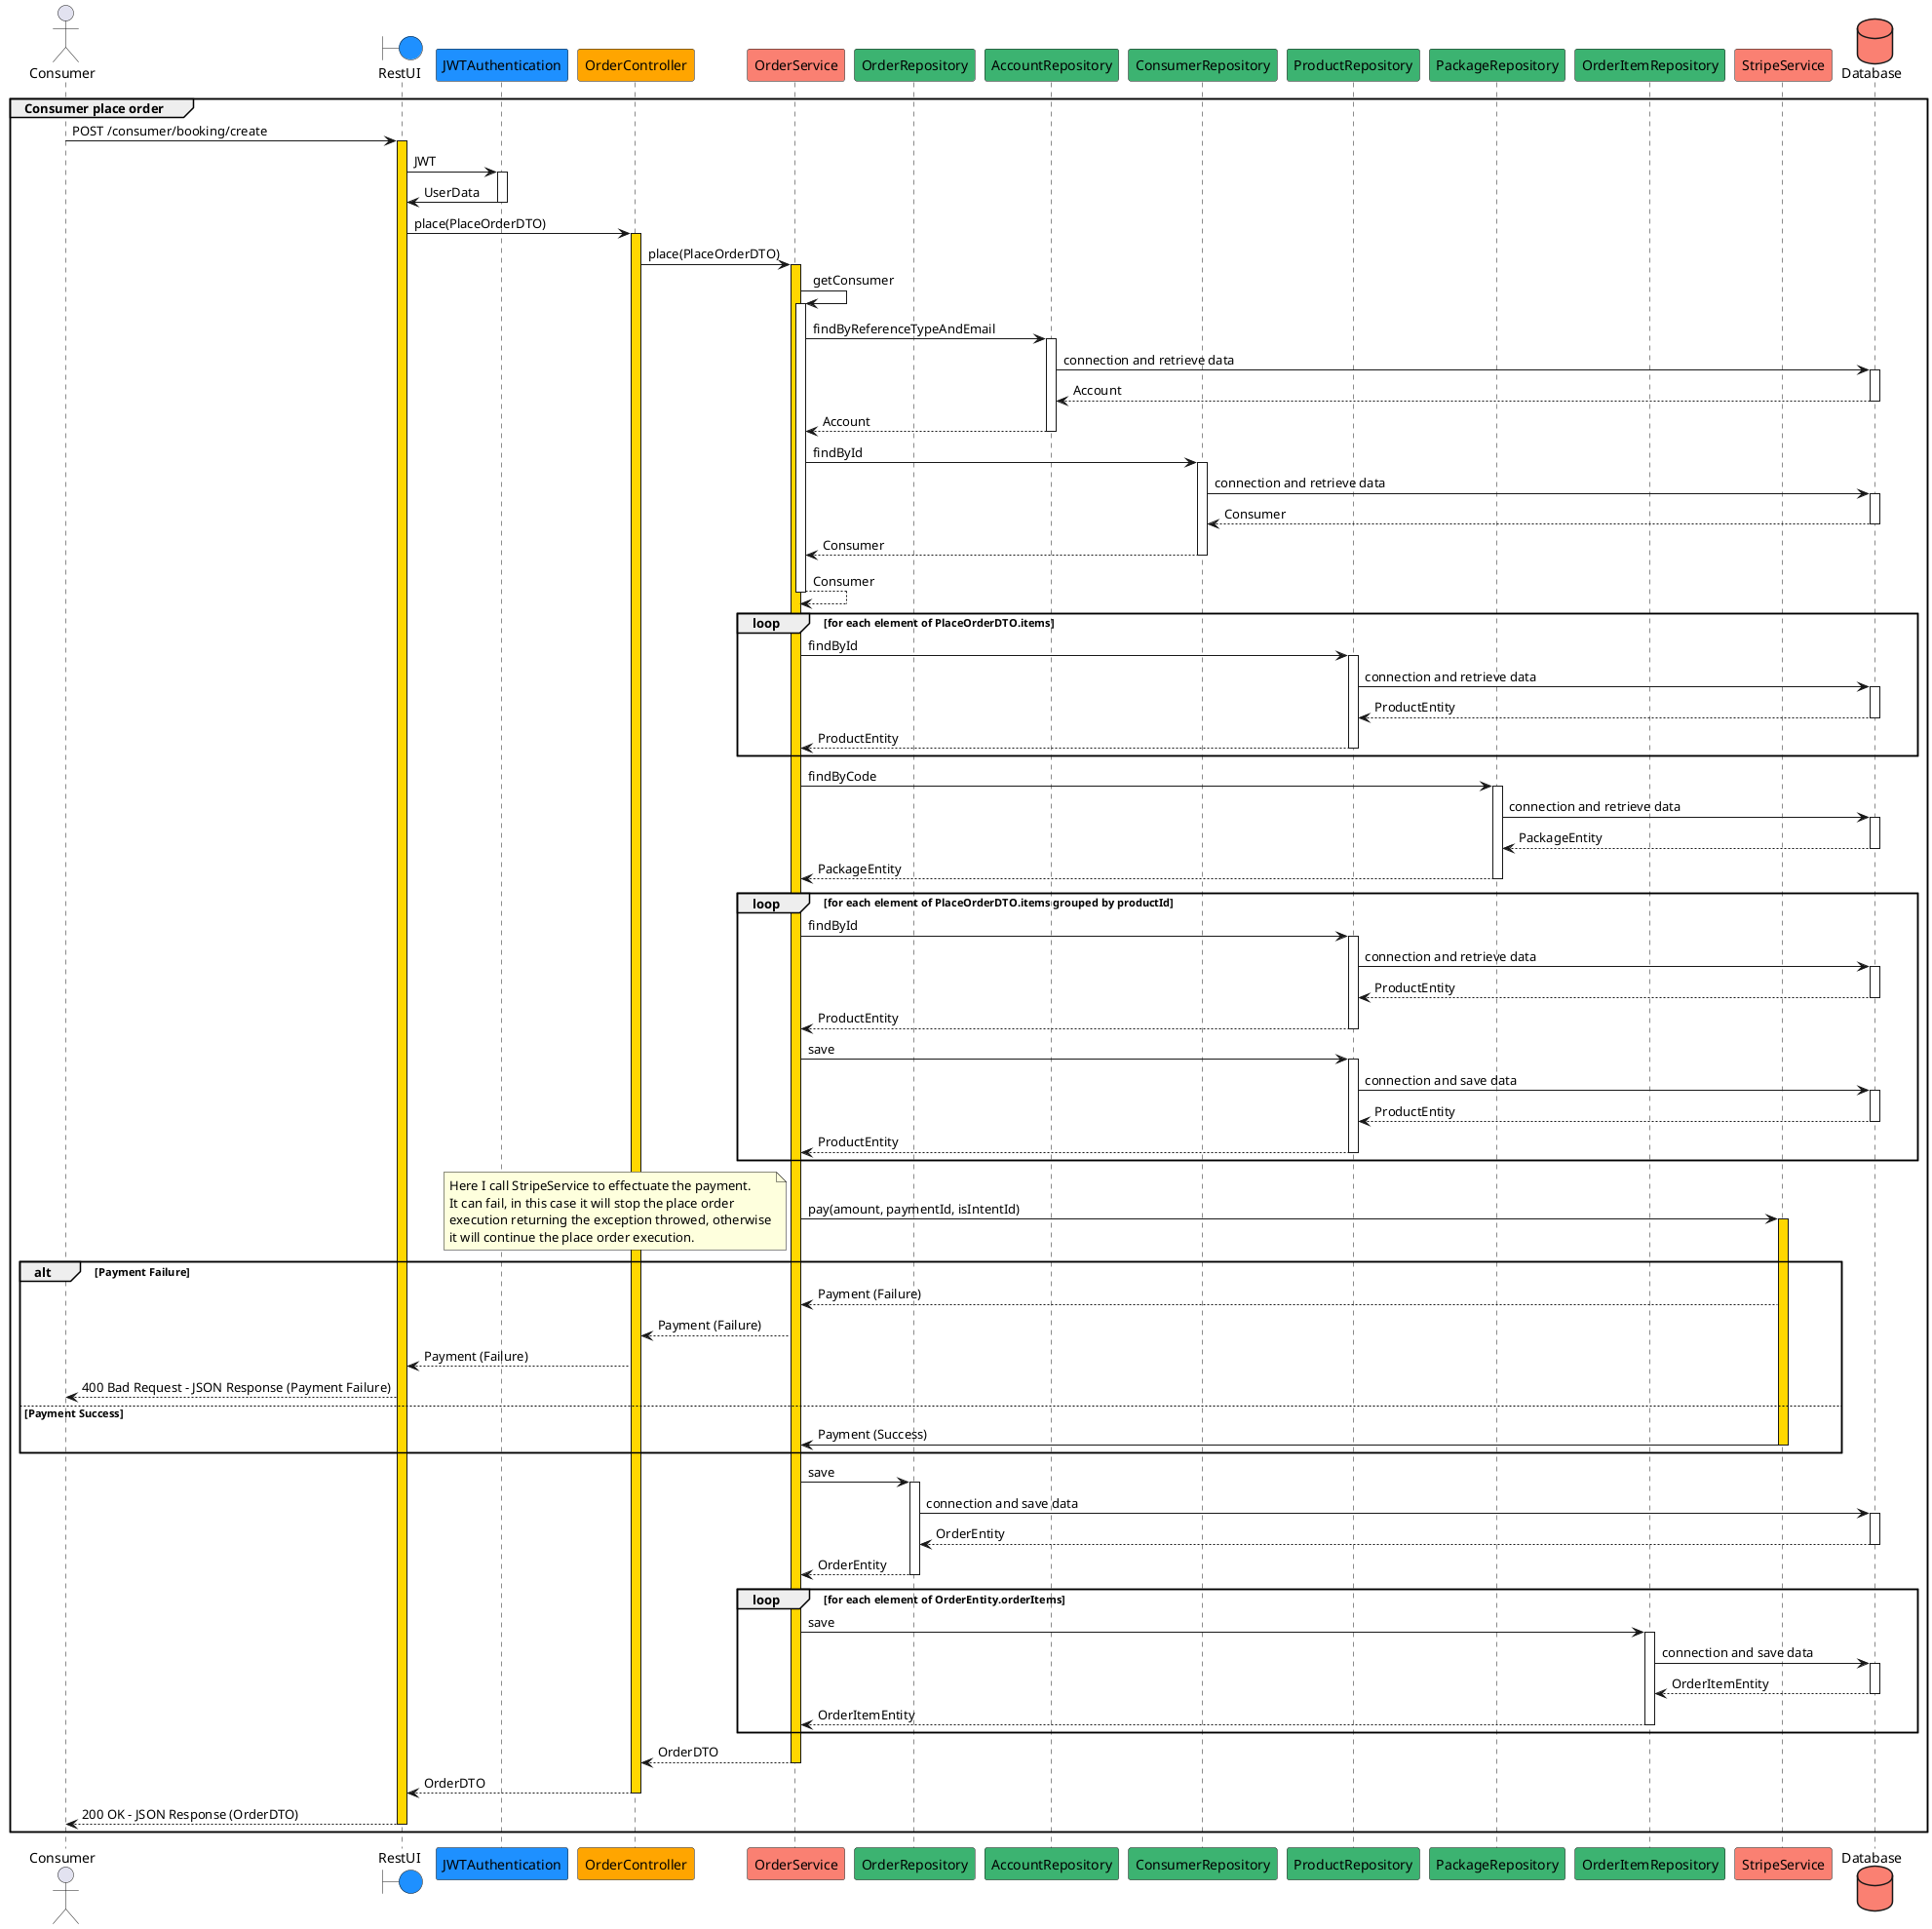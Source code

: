 @startuml
actor Consumer
boundary RestUI #DodgerBlue
participant JWTAuthentication #DodgerBlue
participant OrderController #Orange
participant OrderService #Salmon
participant OrderRepository #MediumSeaGreen
participant AccountRepository #MediumSeaGreen
participant ConsumerRepository #MediumSeaGreen
participant ProductRepository #MediumSeaGreen
participant PackageRepository #MediumSeaGreen
participant OrderItemRepository #MediumSeaGreen
participant StripeService #Salmon
database Database #Salmon

group Consumer place order
	Consumer -> RestUI ++ #gold : POST /consumer/booking/create
	RestUI -> JWTAuthentication ++ : JWT
	JWTAuthentication -> RestUI -- : UserData
	RestUI -> OrderController ++ #gold : place(PlaceOrderDTO)
	OrderController -> OrderService ++ #gold : place(PlaceOrderDTO)
	OrderService -> OrderService ++ : getConsumer
	OrderService -> AccountRepository ++ : findByReferenceTypeAndEmail
	AccountRepository -> Database ++ : connection and retrieve data
	Database --> AccountRepository -- : Account
	AccountRepository --> OrderService -- : Account
	OrderService -> ConsumerRepository ++ : findById
	ConsumerRepository -> Database ++ : connection and retrieve data
	Database --> ConsumerRepository -- : Consumer
	ConsumerRepository --> OrderService -- : Consumer
	OrderService --> OrderService -- : Consumer
	loop for each element of PlaceOrderDTO.items
		OrderService -> ProductRepository ++ : findById
		ProductRepository -> Database ++ : connection and retrieve data
		Database --> ProductRepository -- : ProductEntity
		ProductRepository --> OrderService -- : ProductEntity
	end
	OrderService -> PackageRepository ++ : findByCode
	PackageRepository -> Database ++ : connection and retrieve data
	Database --> PackageRepository -- : PackageEntity
	PackageRepository --> OrderService -- : PackageEntity
	loop for each element of PlaceOrderDTO.items grouped by productId
		OrderService -> ProductRepository ++ : findById
		ProductRepository -> Database ++ : connection and retrieve data
		Database --> ProductRepository -- : ProductEntity
		ProductRepository --> OrderService -- : ProductEntity
		OrderService -> ProductRepository ++ : save
		ProductRepository -> Database ++ : connection and save data
		Database --> ProductRepository -- : ProductEntity
		ProductRepository --> OrderService -- : ProductEntity
	end
	OrderService -> StripeService ++ #gold : pay(amount, paymentId, isIntentId)
	note left
		Here I call StripeService to effectuate the payment.
		It can fail, in this case it will stop the place order
		execution returning the exception throwed, otherwise
		it will continue the place order execution.
	end note
		alt Payment Failure
			StripeService --> OrderService : Payment (Failure)
			OrderService --> OrderController : Payment (Failure)
			OrderController --> RestUI : Payment (Failure)
			RestUI --> Consumer : 400 Bad Request - JSON Response (Payment Failure)
		else Payment Success
			StripeService -> OrderService -- : Payment (Success)
		end
	OrderService -> OrderRepository ++ : save
	OrderRepository -> Database ++ : connection and save data
	Database --> OrderRepository -- : OrderEntity
	OrderRepository --> OrderService -- : OrderEntity
	loop for each element of OrderEntity.orderItems
		OrderService -> OrderItemRepository ++ : save
		OrderItemRepository -> Database ++ : connection and save data
		Database --> OrderItemRepository -- : OrderItemEntity
		OrderItemRepository --> OrderService -- : OrderItemEntity
	end
	OrderService --> OrderController -- : OrderDTO
	OrderController --> RestUI -- : OrderDTO
	RestUI --> Consumer -- : 200 OK - JSON Response (OrderDTO)
end
@enduml